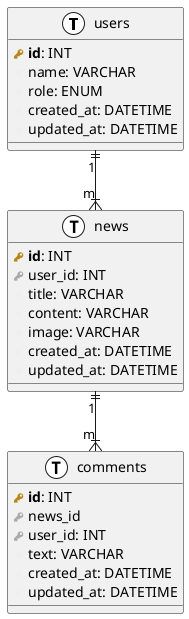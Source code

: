 @startuml
!define primary_key(x) <b><color:#b8861b><&key></color> x</b>
!define foreign_key(x) <color:#aaaaaa><&key></color> x
!define column(x) <color:#efefef><&media-record></color> x
!define table(x) entity x << (T, white) >>

table(users){
    primary_key(id): INT
    column(name): VARCHAR
    column(role): ENUM
    column(created_at): DATETIME
    column(updated_at): DATETIME
}

table(news){
    primary_key(id): INT
    foreign_key(user_id): INT
    column(title): VARCHAR
    column(content): VARCHAR
    column(image): VARCHAR
    column(created_at): DATETIME
    column(updated_at): DATETIME
}

table(comments){
    primary_key(id): INT
    foreign_key(news_id)
    foreign_key(user_id): INT
    column(text): VARCHAR
    column(created_at): DATETIME
    column(updated_at): DATETIME
}

users "1" ||--|{ "m" news
news "1" ||--|{ "m" comments
@enduml
